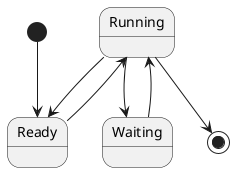 @startuml

'-----------------------------------
' UML patterns illustrated
' JMB 2014
'-----------------------------------

[*] --> Ready
Ready --> Running
Running --> Waiting
Running -> Ready
Waiting -> Running
Running --> [*]

@enduml
